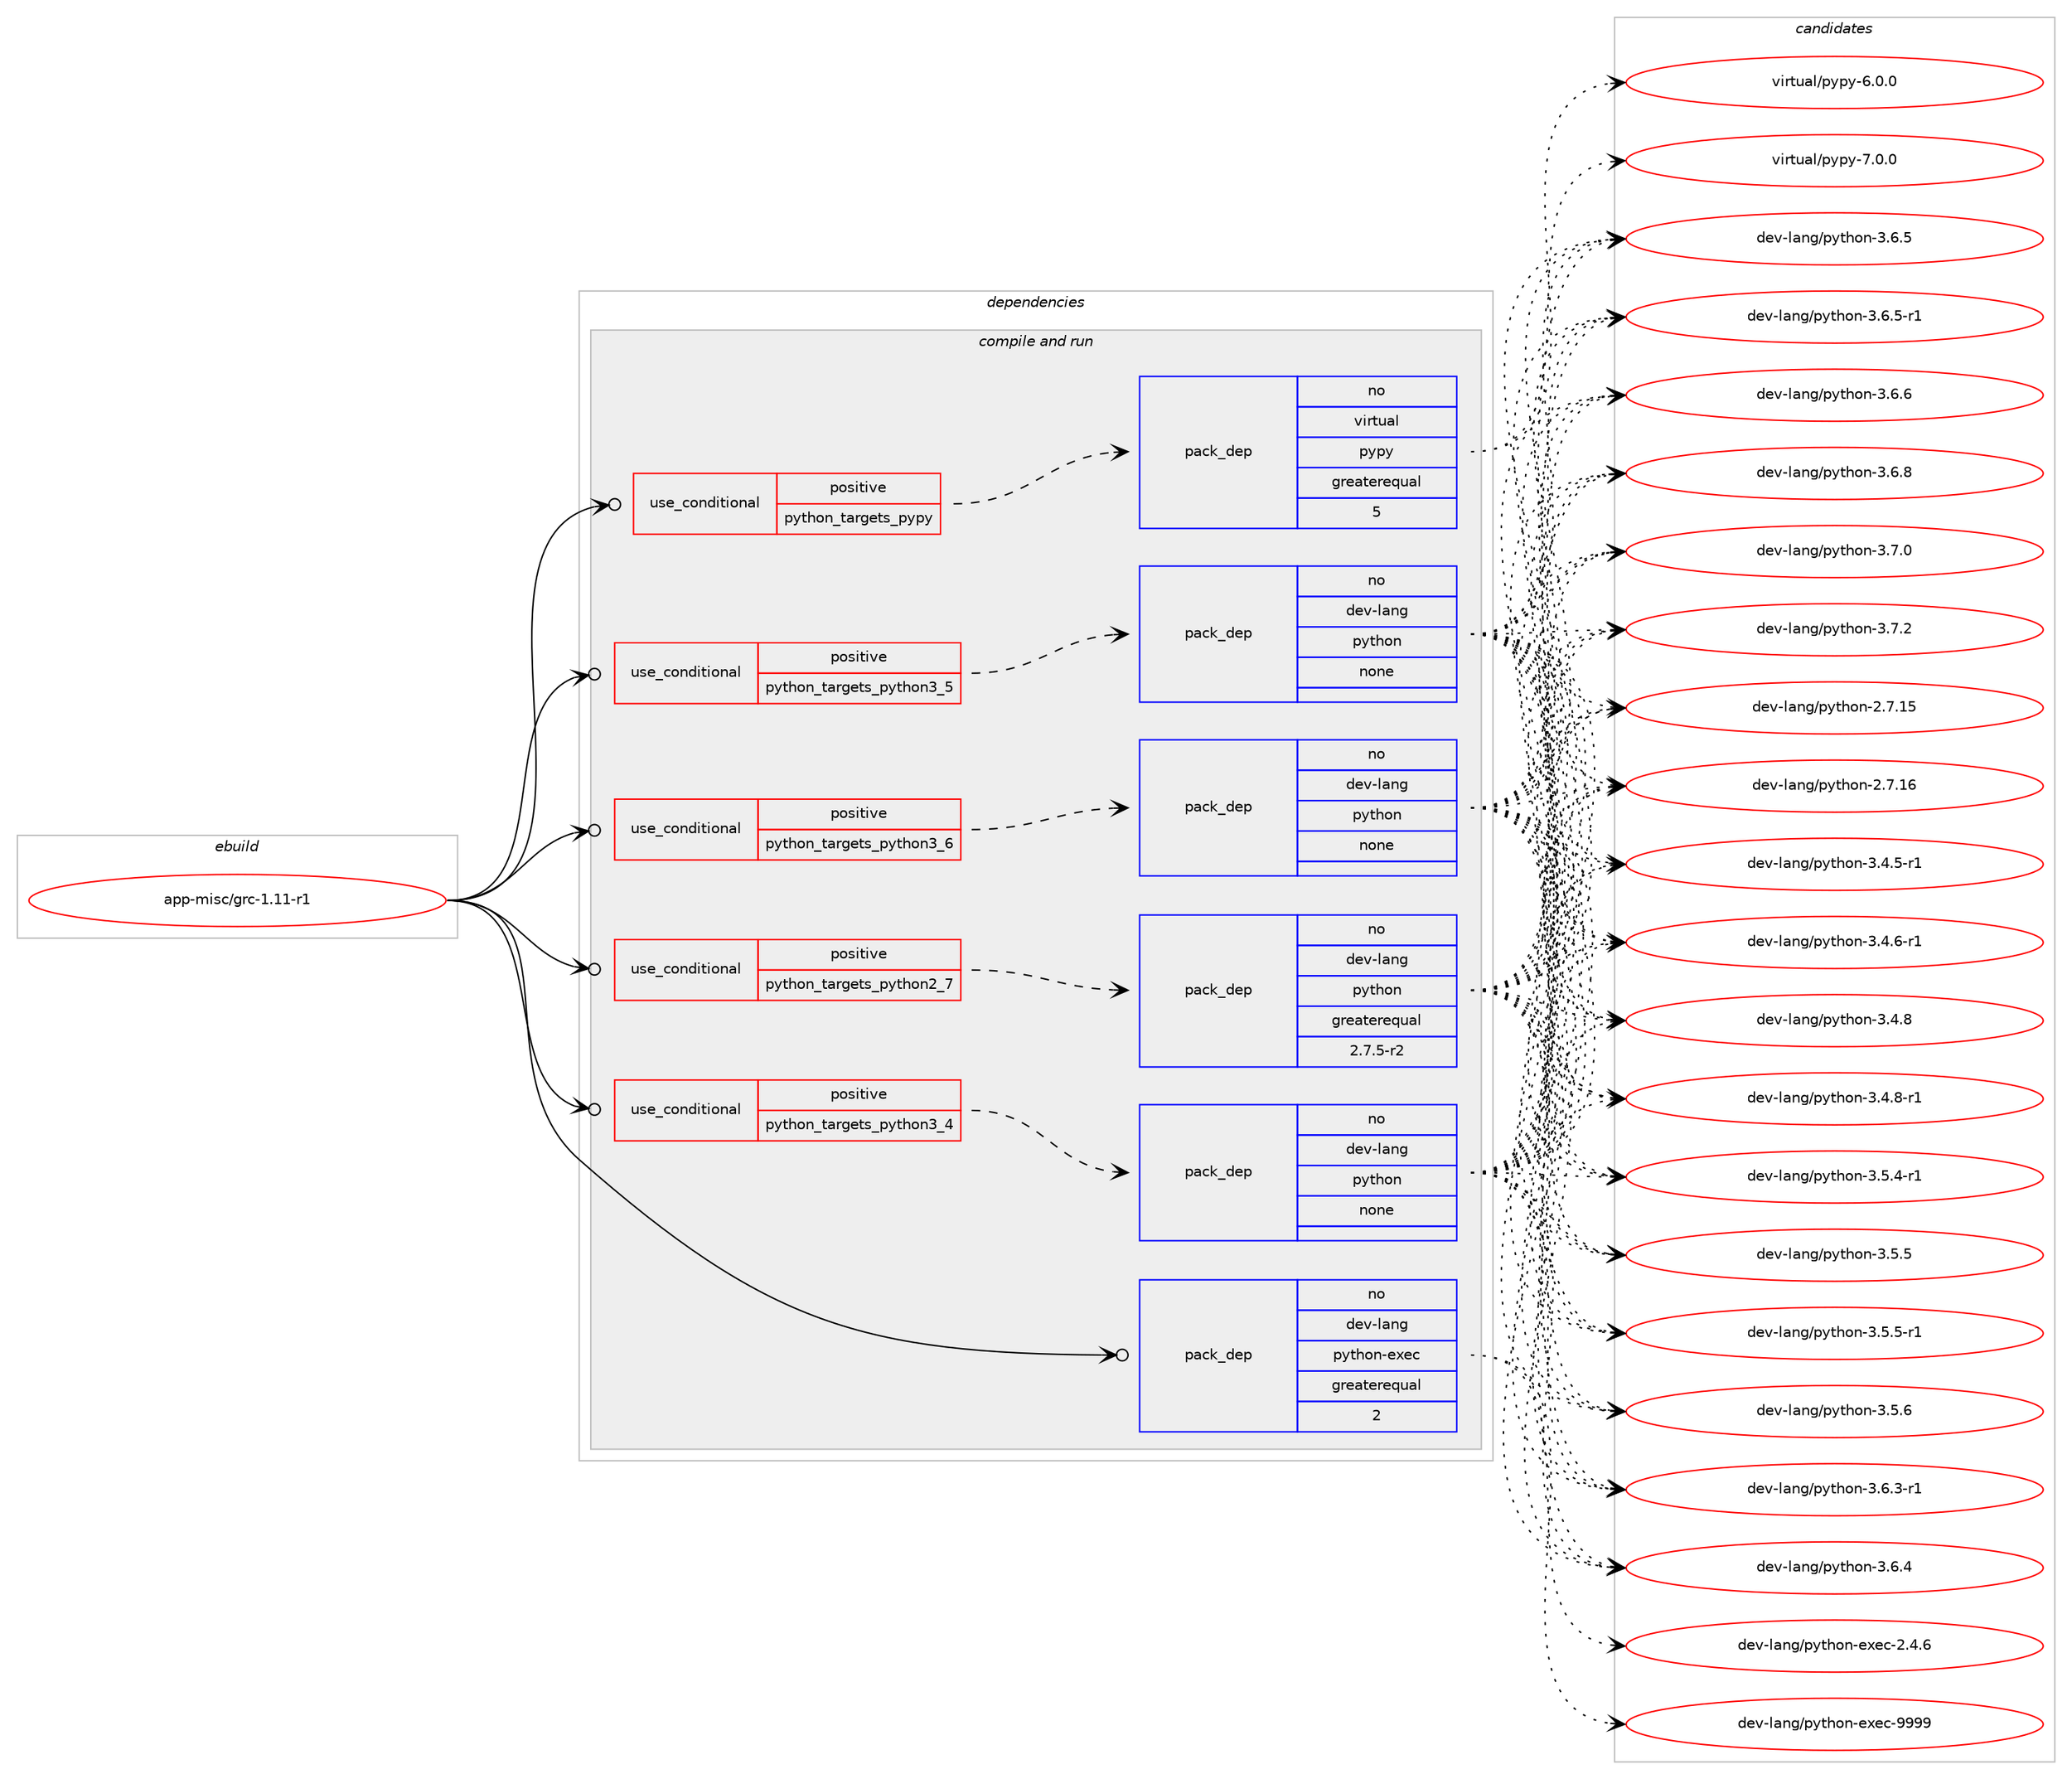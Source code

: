 digraph prolog {

# *************
# Graph options
# *************

newrank=true;
concentrate=true;
compound=true;
graph [rankdir=LR,fontname=Helvetica,fontsize=10,ranksep=1.5];#, ranksep=2.5, nodesep=0.2];
edge  [arrowhead=vee];
node  [fontname=Helvetica,fontsize=10];

# **********
# The ebuild
# **********

subgraph cluster_leftcol {
color=gray;
rank=same;
label=<<i>ebuild</i>>;
id [label="app-misc/grc-1.11-r1", color=red, width=4, href="../app-misc/grc-1.11-r1.svg"];
}

# ****************
# The dependencies
# ****************

subgraph cluster_midcol {
color=gray;
label=<<i>dependencies</i>>;
subgraph cluster_compile {
fillcolor="#eeeeee";
style=filled;
label=<<i>compile</i>>;
}
subgraph cluster_compileandrun {
fillcolor="#eeeeee";
style=filled;
label=<<i>compile and run</i>>;
subgraph cond353329 {
dependency1299138 [label=<<TABLE BORDER="0" CELLBORDER="1" CELLSPACING="0" CELLPADDING="4"><TR><TD ROWSPAN="3" CELLPADDING="10">use_conditional</TD></TR><TR><TD>positive</TD></TR><TR><TD>python_targets_pypy</TD></TR></TABLE>>, shape=none, color=red];
subgraph pack925593 {
dependency1299139 [label=<<TABLE BORDER="0" CELLBORDER="1" CELLSPACING="0" CELLPADDING="4" WIDTH="220"><TR><TD ROWSPAN="6" CELLPADDING="30">pack_dep</TD></TR><TR><TD WIDTH="110">no</TD></TR><TR><TD>virtual</TD></TR><TR><TD>pypy</TD></TR><TR><TD>greaterequal</TD></TR><TR><TD>5</TD></TR></TABLE>>, shape=none, color=blue];
}
dependency1299138:e -> dependency1299139:w [weight=20,style="dashed",arrowhead="vee"];
}
id:e -> dependency1299138:w [weight=20,style="solid",arrowhead="odotvee"];
subgraph cond353330 {
dependency1299140 [label=<<TABLE BORDER="0" CELLBORDER="1" CELLSPACING="0" CELLPADDING="4"><TR><TD ROWSPAN="3" CELLPADDING="10">use_conditional</TD></TR><TR><TD>positive</TD></TR><TR><TD>python_targets_python2_7</TD></TR></TABLE>>, shape=none, color=red];
subgraph pack925594 {
dependency1299141 [label=<<TABLE BORDER="0" CELLBORDER="1" CELLSPACING="0" CELLPADDING="4" WIDTH="220"><TR><TD ROWSPAN="6" CELLPADDING="30">pack_dep</TD></TR><TR><TD WIDTH="110">no</TD></TR><TR><TD>dev-lang</TD></TR><TR><TD>python</TD></TR><TR><TD>greaterequal</TD></TR><TR><TD>2.7.5-r2</TD></TR></TABLE>>, shape=none, color=blue];
}
dependency1299140:e -> dependency1299141:w [weight=20,style="dashed",arrowhead="vee"];
}
id:e -> dependency1299140:w [weight=20,style="solid",arrowhead="odotvee"];
subgraph cond353331 {
dependency1299142 [label=<<TABLE BORDER="0" CELLBORDER="1" CELLSPACING="0" CELLPADDING="4"><TR><TD ROWSPAN="3" CELLPADDING="10">use_conditional</TD></TR><TR><TD>positive</TD></TR><TR><TD>python_targets_python3_4</TD></TR></TABLE>>, shape=none, color=red];
subgraph pack925595 {
dependency1299143 [label=<<TABLE BORDER="0" CELLBORDER="1" CELLSPACING="0" CELLPADDING="4" WIDTH="220"><TR><TD ROWSPAN="6" CELLPADDING="30">pack_dep</TD></TR><TR><TD WIDTH="110">no</TD></TR><TR><TD>dev-lang</TD></TR><TR><TD>python</TD></TR><TR><TD>none</TD></TR><TR><TD></TD></TR></TABLE>>, shape=none, color=blue];
}
dependency1299142:e -> dependency1299143:w [weight=20,style="dashed",arrowhead="vee"];
}
id:e -> dependency1299142:w [weight=20,style="solid",arrowhead="odotvee"];
subgraph cond353332 {
dependency1299144 [label=<<TABLE BORDER="0" CELLBORDER="1" CELLSPACING="0" CELLPADDING="4"><TR><TD ROWSPAN="3" CELLPADDING="10">use_conditional</TD></TR><TR><TD>positive</TD></TR><TR><TD>python_targets_python3_5</TD></TR></TABLE>>, shape=none, color=red];
subgraph pack925596 {
dependency1299145 [label=<<TABLE BORDER="0" CELLBORDER="1" CELLSPACING="0" CELLPADDING="4" WIDTH="220"><TR><TD ROWSPAN="6" CELLPADDING="30">pack_dep</TD></TR><TR><TD WIDTH="110">no</TD></TR><TR><TD>dev-lang</TD></TR><TR><TD>python</TD></TR><TR><TD>none</TD></TR><TR><TD></TD></TR></TABLE>>, shape=none, color=blue];
}
dependency1299144:e -> dependency1299145:w [weight=20,style="dashed",arrowhead="vee"];
}
id:e -> dependency1299144:w [weight=20,style="solid",arrowhead="odotvee"];
subgraph cond353333 {
dependency1299146 [label=<<TABLE BORDER="0" CELLBORDER="1" CELLSPACING="0" CELLPADDING="4"><TR><TD ROWSPAN="3" CELLPADDING="10">use_conditional</TD></TR><TR><TD>positive</TD></TR><TR><TD>python_targets_python3_6</TD></TR></TABLE>>, shape=none, color=red];
subgraph pack925597 {
dependency1299147 [label=<<TABLE BORDER="0" CELLBORDER="1" CELLSPACING="0" CELLPADDING="4" WIDTH="220"><TR><TD ROWSPAN="6" CELLPADDING="30">pack_dep</TD></TR><TR><TD WIDTH="110">no</TD></TR><TR><TD>dev-lang</TD></TR><TR><TD>python</TD></TR><TR><TD>none</TD></TR><TR><TD></TD></TR></TABLE>>, shape=none, color=blue];
}
dependency1299146:e -> dependency1299147:w [weight=20,style="dashed",arrowhead="vee"];
}
id:e -> dependency1299146:w [weight=20,style="solid",arrowhead="odotvee"];
subgraph pack925598 {
dependency1299148 [label=<<TABLE BORDER="0" CELLBORDER="1" CELLSPACING="0" CELLPADDING="4" WIDTH="220"><TR><TD ROWSPAN="6" CELLPADDING="30">pack_dep</TD></TR><TR><TD WIDTH="110">no</TD></TR><TR><TD>dev-lang</TD></TR><TR><TD>python-exec</TD></TR><TR><TD>greaterequal</TD></TR><TR><TD>2</TD></TR></TABLE>>, shape=none, color=blue];
}
id:e -> dependency1299148:w [weight=20,style="solid",arrowhead="odotvee"];
}
subgraph cluster_run {
fillcolor="#eeeeee";
style=filled;
label=<<i>run</i>>;
}
}

# **************
# The candidates
# **************

subgraph cluster_choices {
rank=same;
color=gray;
label=<<i>candidates</i>>;

subgraph choice925593 {
color=black;
nodesep=1;
choice1181051141161179710847112121112121455446484648 [label="virtual/pypy-6.0.0", color=red, width=4,href="../virtual/pypy-6.0.0.svg"];
choice1181051141161179710847112121112121455546484648 [label="virtual/pypy-7.0.0", color=red, width=4,href="../virtual/pypy-7.0.0.svg"];
dependency1299139:e -> choice1181051141161179710847112121112121455446484648:w [style=dotted,weight="100"];
dependency1299139:e -> choice1181051141161179710847112121112121455546484648:w [style=dotted,weight="100"];
}
subgraph choice925594 {
color=black;
nodesep=1;
choice10010111845108971101034711212111610411111045504655464953 [label="dev-lang/python-2.7.15", color=red, width=4,href="../dev-lang/python-2.7.15.svg"];
choice10010111845108971101034711212111610411111045504655464954 [label="dev-lang/python-2.7.16", color=red, width=4,href="../dev-lang/python-2.7.16.svg"];
choice1001011184510897110103471121211161041111104551465246534511449 [label="dev-lang/python-3.4.5-r1", color=red, width=4,href="../dev-lang/python-3.4.5-r1.svg"];
choice1001011184510897110103471121211161041111104551465246544511449 [label="dev-lang/python-3.4.6-r1", color=red, width=4,href="../dev-lang/python-3.4.6-r1.svg"];
choice100101118451089711010347112121116104111110455146524656 [label="dev-lang/python-3.4.8", color=red, width=4,href="../dev-lang/python-3.4.8.svg"];
choice1001011184510897110103471121211161041111104551465246564511449 [label="dev-lang/python-3.4.8-r1", color=red, width=4,href="../dev-lang/python-3.4.8-r1.svg"];
choice1001011184510897110103471121211161041111104551465346524511449 [label="dev-lang/python-3.5.4-r1", color=red, width=4,href="../dev-lang/python-3.5.4-r1.svg"];
choice100101118451089711010347112121116104111110455146534653 [label="dev-lang/python-3.5.5", color=red, width=4,href="../dev-lang/python-3.5.5.svg"];
choice1001011184510897110103471121211161041111104551465346534511449 [label="dev-lang/python-3.5.5-r1", color=red, width=4,href="../dev-lang/python-3.5.5-r1.svg"];
choice100101118451089711010347112121116104111110455146534654 [label="dev-lang/python-3.5.6", color=red, width=4,href="../dev-lang/python-3.5.6.svg"];
choice1001011184510897110103471121211161041111104551465446514511449 [label="dev-lang/python-3.6.3-r1", color=red, width=4,href="../dev-lang/python-3.6.3-r1.svg"];
choice100101118451089711010347112121116104111110455146544652 [label="dev-lang/python-3.6.4", color=red, width=4,href="../dev-lang/python-3.6.4.svg"];
choice100101118451089711010347112121116104111110455146544653 [label="dev-lang/python-3.6.5", color=red, width=4,href="../dev-lang/python-3.6.5.svg"];
choice1001011184510897110103471121211161041111104551465446534511449 [label="dev-lang/python-3.6.5-r1", color=red, width=4,href="../dev-lang/python-3.6.5-r1.svg"];
choice100101118451089711010347112121116104111110455146544654 [label="dev-lang/python-3.6.6", color=red, width=4,href="../dev-lang/python-3.6.6.svg"];
choice100101118451089711010347112121116104111110455146544656 [label="dev-lang/python-3.6.8", color=red, width=4,href="../dev-lang/python-3.6.8.svg"];
choice100101118451089711010347112121116104111110455146554648 [label="dev-lang/python-3.7.0", color=red, width=4,href="../dev-lang/python-3.7.0.svg"];
choice100101118451089711010347112121116104111110455146554650 [label="dev-lang/python-3.7.2", color=red, width=4,href="../dev-lang/python-3.7.2.svg"];
dependency1299141:e -> choice10010111845108971101034711212111610411111045504655464953:w [style=dotted,weight="100"];
dependency1299141:e -> choice10010111845108971101034711212111610411111045504655464954:w [style=dotted,weight="100"];
dependency1299141:e -> choice1001011184510897110103471121211161041111104551465246534511449:w [style=dotted,weight="100"];
dependency1299141:e -> choice1001011184510897110103471121211161041111104551465246544511449:w [style=dotted,weight="100"];
dependency1299141:e -> choice100101118451089711010347112121116104111110455146524656:w [style=dotted,weight="100"];
dependency1299141:e -> choice1001011184510897110103471121211161041111104551465246564511449:w [style=dotted,weight="100"];
dependency1299141:e -> choice1001011184510897110103471121211161041111104551465346524511449:w [style=dotted,weight="100"];
dependency1299141:e -> choice100101118451089711010347112121116104111110455146534653:w [style=dotted,weight="100"];
dependency1299141:e -> choice1001011184510897110103471121211161041111104551465346534511449:w [style=dotted,weight="100"];
dependency1299141:e -> choice100101118451089711010347112121116104111110455146534654:w [style=dotted,weight="100"];
dependency1299141:e -> choice1001011184510897110103471121211161041111104551465446514511449:w [style=dotted,weight="100"];
dependency1299141:e -> choice100101118451089711010347112121116104111110455146544652:w [style=dotted,weight="100"];
dependency1299141:e -> choice100101118451089711010347112121116104111110455146544653:w [style=dotted,weight="100"];
dependency1299141:e -> choice1001011184510897110103471121211161041111104551465446534511449:w [style=dotted,weight="100"];
dependency1299141:e -> choice100101118451089711010347112121116104111110455146544654:w [style=dotted,weight="100"];
dependency1299141:e -> choice100101118451089711010347112121116104111110455146544656:w [style=dotted,weight="100"];
dependency1299141:e -> choice100101118451089711010347112121116104111110455146554648:w [style=dotted,weight="100"];
dependency1299141:e -> choice100101118451089711010347112121116104111110455146554650:w [style=dotted,weight="100"];
}
subgraph choice925595 {
color=black;
nodesep=1;
choice10010111845108971101034711212111610411111045504655464953 [label="dev-lang/python-2.7.15", color=red, width=4,href="../dev-lang/python-2.7.15.svg"];
choice10010111845108971101034711212111610411111045504655464954 [label="dev-lang/python-2.7.16", color=red, width=4,href="../dev-lang/python-2.7.16.svg"];
choice1001011184510897110103471121211161041111104551465246534511449 [label="dev-lang/python-3.4.5-r1", color=red, width=4,href="../dev-lang/python-3.4.5-r1.svg"];
choice1001011184510897110103471121211161041111104551465246544511449 [label="dev-lang/python-3.4.6-r1", color=red, width=4,href="../dev-lang/python-3.4.6-r1.svg"];
choice100101118451089711010347112121116104111110455146524656 [label="dev-lang/python-3.4.8", color=red, width=4,href="../dev-lang/python-3.4.8.svg"];
choice1001011184510897110103471121211161041111104551465246564511449 [label="dev-lang/python-3.4.8-r1", color=red, width=4,href="../dev-lang/python-3.4.8-r1.svg"];
choice1001011184510897110103471121211161041111104551465346524511449 [label="dev-lang/python-3.5.4-r1", color=red, width=4,href="../dev-lang/python-3.5.4-r1.svg"];
choice100101118451089711010347112121116104111110455146534653 [label="dev-lang/python-3.5.5", color=red, width=4,href="../dev-lang/python-3.5.5.svg"];
choice1001011184510897110103471121211161041111104551465346534511449 [label="dev-lang/python-3.5.5-r1", color=red, width=4,href="../dev-lang/python-3.5.5-r1.svg"];
choice100101118451089711010347112121116104111110455146534654 [label="dev-lang/python-3.5.6", color=red, width=4,href="../dev-lang/python-3.5.6.svg"];
choice1001011184510897110103471121211161041111104551465446514511449 [label="dev-lang/python-3.6.3-r1", color=red, width=4,href="../dev-lang/python-3.6.3-r1.svg"];
choice100101118451089711010347112121116104111110455146544652 [label="dev-lang/python-3.6.4", color=red, width=4,href="../dev-lang/python-3.6.4.svg"];
choice100101118451089711010347112121116104111110455146544653 [label="dev-lang/python-3.6.5", color=red, width=4,href="../dev-lang/python-3.6.5.svg"];
choice1001011184510897110103471121211161041111104551465446534511449 [label="dev-lang/python-3.6.5-r1", color=red, width=4,href="../dev-lang/python-3.6.5-r1.svg"];
choice100101118451089711010347112121116104111110455146544654 [label="dev-lang/python-3.6.6", color=red, width=4,href="../dev-lang/python-3.6.6.svg"];
choice100101118451089711010347112121116104111110455146544656 [label="dev-lang/python-3.6.8", color=red, width=4,href="../dev-lang/python-3.6.8.svg"];
choice100101118451089711010347112121116104111110455146554648 [label="dev-lang/python-3.7.0", color=red, width=4,href="../dev-lang/python-3.7.0.svg"];
choice100101118451089711010347112121116104111110455146554650 [label="dev-lang/python-3.7.2", color=red, width=4,href="../dev-lang/python-3.7.2.svg"];
dependency1299143:e -> choice10010111845108971101034711212111610411111045504655464953:w [style=dotted,weight="100"];
dependency1299143:e -> choice10010111845108971101034711212111610411111045504655464954:w [style=dotted,weight="100"];
dependency1299143:e -> choice1001011184510897110103471121211161041111104551465246534511449:w [style=dotted,weight="100"];
dependency1299143:e -> choice1001011184510897110103471121211161041111104551465246544511449:w [style=dotted,weight="100"];
dependency1299143:e -> choice100101118451089711010347112121116104111110455146524656:w [style=dotted,weight="100"];
dependency1299143:e -> choice1001011184510897110103471121211161041111104551465246564511449:w [style=dotted,weight="100"];
dependency1299143:e -> choice1001011184510897110103471121211161041111104551465346524511449:w [style=dotted,weight="100"];
dependency1299143:e -> choice100101118451089711010347112121116104111110455146534653:w [style=dotted,weight="100"];
dependency1299143:e -> choice1001011184510897110103471121211161041111104551465346534511449:w [style=dotted,weight="100"];
dependency1299143:e -> choice100101118451089711010347112121116104111110455146534654:w [style=dotted,weight="100"];
dependency1299143:e -> choice1001011184510897110103471121211161041111104551465446514511449:w [style=dotted,weight="100"];
dependency1299143:e -> choice100101118451089711010347112121116104111110455146544652:w [style=dotted,weight="100"];
dependency1299143:e -> choice100101118451089711010347112121116104111110455146544653:w [style=dotted,weight="100"];
dependency1299143:e -> choice1001011184510897110103471121211161041111104551465446534511449:w [style=dotted,weight="100"];
dependency1299143:e -> choice100101118451089711010347112121116104111110455146544654:w [style=dotted,weight="100"];
dependency1299143:e -> choice100101118451089711010347112121116104111110455146544656:w [style=dotted,weight="100"];
dependency1299143:e -> choice100101118451089711010347112121116104111110455146554648:w [style=dotted,weight="100"];
dependency1299143:e -> choice100101118451089711010347112121116104111110455146554650:w [style=dotted,weight="100"];
}
subgraph choice925596 {
color=black;
nodesep=1;
choice10010111845108971101034711212111610411111045504655464953 [label="dev-lang/python-2.7.15", color=red, width=4,href="../dev-lang/python-2.7.15.svg"];
choice10010111845108971101034711212111610411111045504655464954 [label="dev-lang/python-2.7.16", color=red, width=4,href="../dev-lang/python-2.7.16.svg"];
choice1001011184510897110103471121211161041111104551465246534511449 [label="dev-lang/python-3.4.5-r1", color=red, width=4,href="../dev-lang/python-3.4.5-r1.svg"];
choice1001011184510897110103471121211161041111104551465246544511449 [label="dev-lang/python-3.4.6-r1", color=red, width=4,href="../dev-lang/python-3.4.6-r1.svg"];
choice100101118451089711010347112121116104111110455146524656 [label="dev-lang/python-3.4.8", color=red, width=4,href="../dev-lang/python-3.4.8.svg"];
choice1001011184510897110103471121211161041111104551465246564511449 [label="dev-lang/python-3.4.8-r1", color=red, width=4,href="../dev-lang/python-3.4.8-r1.svg"];
choice1001011184510897110103471121211161041111104551465346524511449 [label="dev-lang/python-3.5.4-r1", color=red, width=4,href="../dev-lang/python-3.5.4-r1.svg"];
choice100101118451089711010347112121116104111110455146534653 [label="dev-lang/python-3.5.5", color=red, width=4,href="../dev-lang/python-3.5.5.svg"];
choice1001011184510897110103471121211161041111104551465346534511449 [label="dev-lang/python-3.5.5-r1", color=red, width=4,href="../dev-lang/python-3.5.5-r1.svg"];
choice100101118451089711010347112121116104111110455146534654 [label="dev-lang/python-3.5.6", color=red, width=4,href="../dev-lang/python-3.5.6.svg"];
choice1001011184510897110103471121211161041111104551465446514511449 [label="dev-lang/python-3.6.3-r1", color=red, width=4,href="../dev-lang/python-3.6.3-r1.svg"];
choice100101118451089711010347112121116104111110455146544652 [label="dev-lang/python-3.6.4", color=red, width=4,href="../dev-lang/python-3.6.4.svg"];
choice100101118451089711010347112121116104111110455146544653 [label="dev-lang/python-3.6.5", color=red, width=4,href="../dev-lang/python-3.6.5.svg"];
choice1001011184510897110103471121211161041111104551465446534511449 [label="dev-lang/python-3.6.5-r1", color=red, width=4,href="../dev-lang/python-3.6.5-r1.svg"];
choice100101118451089711010347112121116104111110455146544654 [label="dev-lang/python-3.6.6", color=red, width=4,href="../dev-lang/python-3.6.6.svg"];
choice100101118451089711010347112121116104111110455146544656 [label="dev-lang/python-3.6.8", color=red, width=4,href="../dev-lang/python-3.6.8.svg"];
choice100101118451089711010347112121116104111110455146554648 [label="dev-lang/python-3.7.0", color=red, width=4,href="../dev-lang/python-3.7.0.svg"];
choice100101118451089711010347112121116104111110455146554650 [label="dev-lang/python-3.7.2", color=red, width=4,href="../dev-lang/python-3.7.2.svg"];
dependency1299145:e -> choice10010111845108971101034711212111610411111045504655464953:w [style=dotted,weight="100"];
dependency1299145:e -> choice10010111845108971101034711212111610411111045504655464954:w [style=dotted,weight="100"];
dependency1299145:e -> choice1001011184510897110103471121211161041111104551465246534511449:w [style=dotted,weight="100"];
dependency1299145:e -> choice1001011184510897110103471121211161041111104551465246544511449:w [style=dotted,weight="100"];
dependency1299145:e -> choice100101118451089711010347112121116104111110455146524656:w [style=dotted,weight="100"];
dependency1299145:e -> choice1001011184510897110103471121211161041111104551465246564511449:w [style=dotted,weight="100"];
dependency1299145:e -> choice1001011184510897110103471121211161041111104551465346524511449:w [style=dotted,weight="100"];
dependency1299145:e -> choice100101118451089711010347112121116104111110455146534653:w [style=dotted,weight="100"];
dependency1299145:e -> choice1001011184510897110103471121211161041111104551465346534511449:w [style=dotted,weight="100"];
dependency1299145:e -> choice100101118451089711010347112121116104111110455146534654:w [style=dotted,weight="100"];
dependency1299145:e -> choice1001011184510897110103471121211161041111104551465446514511449:w [style=dotted,weight="100"];
dependency1299145:e -> choice100101118451089711010347112121116104111110455146544652:w [style=dotted,weight="100"];
dependency1299145:e -> choice100101118451089711010347112121116104111110455146544653:w [style=dotted,weight="100"];
dependency1299145:e -> choice1001011184510897110103471121211161041111104551465446534511449:w [style=dotted,weight="100"];
dependency1299145:e -> choice100101118451089711010347112121116104111110455146544654:w [style=dotted,weight="100"];
dependency1299145:e -> choice100101118451089711010347112121116104111110455146544656:w [style=dotted,weight="100"];
dependency1299145:e -> choice100101118451089711010347112121116104111110455146554648:w [style=dotted,weight="100"];
dependency1299145:e -> choice100101118451089711010347112121116104111110455146554650:w [style=dotted,weight="100"];
}
subgraph choice925597 {
color=black;
nodesep=1;
choice10010111845108971101034711212111610411111045504655464953 [label="dev-lang/python-2.7.15", color=red, width=4,href="../dev-lang/python-2.7.15.svg"];
choice10010111845108971101034711212111610411111045504655464954 [label="dev-lang/python-2.7.16", color=red, width=4,href="../dev-lang/python-2.7.16.svg"];
choice1001011184510897110103471121211161041111104551465246534511449 [label="dev-lang/python-3.4.5-r1", color=red, width=4,href="../dev-lang/python-3.4.5-r1.svg"];
choice1001011184510897110103471121211161041111104551465246544511449 [label="dev-lang/python-3.4.6-r1", color=red, width=4,href="../dev-lang/python-3.4.6-r1.svg"];
choice100101118451089711010347112121116104111110455146524656 [label="dev-lang/python-3.4.8", color=red, width=4,href="../dev-lang/python-3.4.8.svg"];
choice1001011184510897110103471121211161041111104551465246564511449 [label="dev-lang/python-3.4.8-r1", color=red, width=4,href="../dev-lang/python-3.4.8-r1.svg"];
choice1001011184510897110103471121211161041111104551465346524511449 [label="dev-lang/python-3.5.4-r1", color=red, width=4,href="../dev-lang/python-3.5.4-r1.svg"];
choice100101118451089711010347112121116104111110455146534653 [label="dev-lang/python-3.5.5", color=red, width=4,href="../dev-lang/python-3.5.5.svg"];
choice1001011184510897110103471121211161041111104551465346534511449 [label="dev-lang/python-3.5.5-r1", color=red, width=4,href="../dev-lang/python-3.5.5-r1.svg"];
choice100101118451089711010347112121116104111110455146534654 [label="dev-lang/python-3.5.6", color=red, width=4,href="../dev-lang/python-3.5.6.svg"];
choice1001011184510897110103471121211161041111104551465446514511449 [label="dev-lang/python-3.6.3-r1", color=red, width=4,href="../dev-lang/python-3.6.3-r1.svg"];
choice100101118451089711010347112121116104111110455146544652 [label="dev-lang/python-3.6.4", color=red, width=4,href="../dev-lang/python-3.6.4.svg"];
choice100101118451089711010347112121116104111110455146544653 [label="dev-lang/python-3.6.5", color=red, width=4,href="../dev-lang/python-3.6.5.svg"];
choice1001011184510897110103471121211161041111104551465446534511449 [label="dev-lang/python-3.6.5-r1", color=red, width=4,href="../dev-lang/python-3.6.5-r1.svg"];
choice100101118451089711010347112121116104111110455146544654 [label="dev-lang/python-3.6.6", color=red, width=4,href="../dev-lang/python-3.6.6.svg"];
choice100101118451089711010347112121116104111110455146544656 [label="dev-lang/python-3.6.8", color=red, width=4,href="../dev-lang/python-3.6.8.svg"];
choice100101118451089711010347112121116104111110455146554648 [label="dev-lang/python-3.7.0", color=red, width=4,href="../dev-lang/python-3.7.0.svg"];
choice100101118451089711010347112121116104111110455146554650 [label="dev-lang/python-3.7.2", color=red, width=4,href="../dev-lang/python-3.7.2.svg"];
dependency1299147:e -> choice10010111845108971101034711212111610411111045504655464953:w [style=dotted,weight="100"];
dependency1299147:e -> choice10010111845108971101034711212111610411111045504655464954:w [style=dotted,weight="100"];
dependency1299147:e -> choice1001011184510897110103471121211161041111104551465246534511449:w [style=dotted,weight="100"];
dependency1299147:e -> choice1001011184510897110103471121211161041111104551465246544511449:w [style=dotted,weight="100"];
dependency1299147:e -> choice100101118451089711010347112121116104111110455146524656:w [style=dotted,weight="100"];
dependency1299147:e -> choice1001011184510897110103471121211161041111104551465246564511449:w [style=dotted,weight="100"];
dependency1299147:e -> choice1001011184510897110103471121211161041111104551465346524511449:w [style=dotted,weight="100"];
dependency1299147:e -> choice100101118451089711010347112121116104111110455146534653:w [style=dotted,weight="100"];
dependency1299147:e -> choice1001011184510897110103471121211161041111104551465346534511449:w [style=dotted,weight="100"];
dependency1299147:e -> choice100101118451089711010347112121116104111110455146534654:w [style=dotted,weight="100"];
dependency1299147:e -> choice1001011184510897110103471121211161041111104551465446514511449:w [style=dotted,weight="100"];
dependency1299147:e -> choice100101118451089711010347112121116104111110455146544652:w [style=dotted,weight="100"];
dependency1299147:e -> choice100101118451089711010347112121116104111110455146544653:w [style=dotted,weight="100"];
dependency1299147:e -> choice1001011184510897110103471121211161041111104551465446534511449:w [style=dotted,weight="100"];
dependency1299147:e -> choice100101118451089711010347112121116104111110455146544654:w [style=dotted,weight="100"];
dependency1299147:e -> choice100101118451089711010347112121116104111110455146544656:w [style=dotted,weight="100"];
dependency1299147:e -> choice100101118451089711010347112121116104111110455146554648:w [style=dotted,weight="100"];
dependency1299147:e -> choice100101118451089711010347112121116104111110455146554650:w [style=dotted,weight="100"];
}
subgraph choice925598 {
color=black;
nodesep=1;
choice1001011184510897110103471121211161041111104510112010199455046524654 [label="dev-lang/python-exec-2.4.6", color=red, width=4,href="../dev-lang/python-exec-2.4.6.svg"];
choice10010111845108971101034711212111610411111045101120101994557575757 [label="dev-lang/python-exec-9999", color=red, width=4,href="../dev-lang/python-exec-9999.svg"];
dependency1299148:e -> choice1001011184510897110103471121211161041111104510112010199455046524654:w [style=dotted,weight="100"];
dependency1299148:e -> choice10010111845108971101034711212111610411111045101120101994557575757:w [style=dotted,weight="100"];
}
}

}
